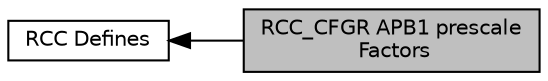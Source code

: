 digraph "RCC_CFGR APB1 prescale Factors"
{
  edge [fontname="Helvetica",fontsize="10",labelfontname="Helvetica",labelfontsize="10"];
  node [fontname="Helvetica",fontsize="10",shape=record];
  rankdir=LR;
  Node1 [label="RCC Defines",height=0.2,width=0.4,color="black", fillcolor="white", style="filled",URL="$group__rcc__defines.html",tooltip="Defined Constants and Types for the STM32F1xx Reset and Clock Control "];
  Node0 [label="RCC_CFGR APB1 prescale\l Factors",height=0.2,width=0.4,color="black", fillcolor="grey75", style="filled", fontcolor="black"];
  Node1->Node0 [shape=plaintext, dir="back", style="solid"];
}
